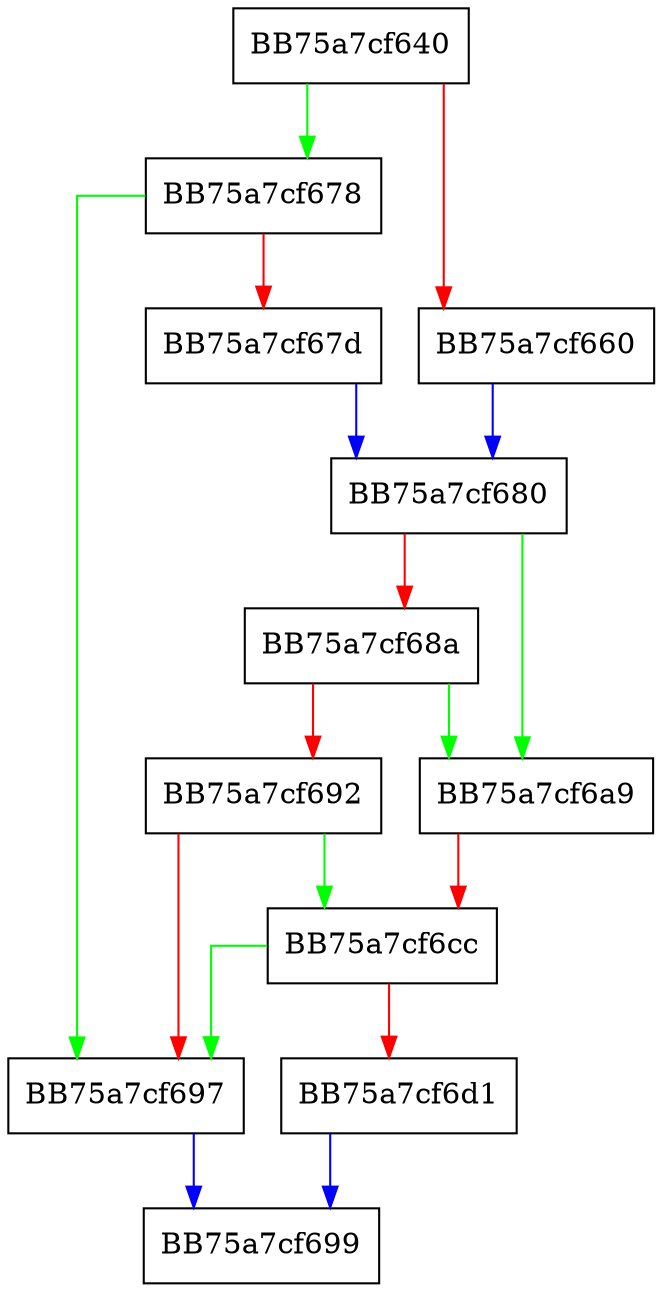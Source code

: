 digraph match_word_boundary {
  node [shape="box"];
  graph [splines=ortho];
  BB75a7cf640 -> BB75a7cf678 [color="green"];
  BB75a7cf640 -> BB75a7cf660 [color="red"];
  BB75a7cf660 -> BB75a7cf680 [color="blue"];
  BB75a7cf678 -> BB75a7cf697 [color="green"];
  BB75a7cf678 -> BB75a7cf67d [color="red"];
  BB75a7cf67d -> BB75a7cf680 [color="blue"];
  BB75a7cf680 -> BB75a7cf6a9 [color="green"];
  BB75a7cf680 -> BB75a7cf68a [color="red"];
  BB75a7cf68a -> BB75a7cf6a9 [color="green"];
  BB75a7cf68a -> BB75a7cf692 [color="red"];
  BB75a7cf692 -> BB75a7cf6cc [color="green"];
  BB75a7cf692 -> BB75a7cf697 [color="red"];
  BB75a7cf697 -> BB75a7cf699 [color="blue"];
  BB75a7cf6a9 -> BB75a7cf6cc [color="red"];
  BB75a7cf6cc -> BB75a7cf697 [color="green"];
  BB75a7cf6cc -> BB75a7cf6d1 [color="red"];
  BB75a7cf6d1 -> BB75a7cf699 [color="blue"];
}